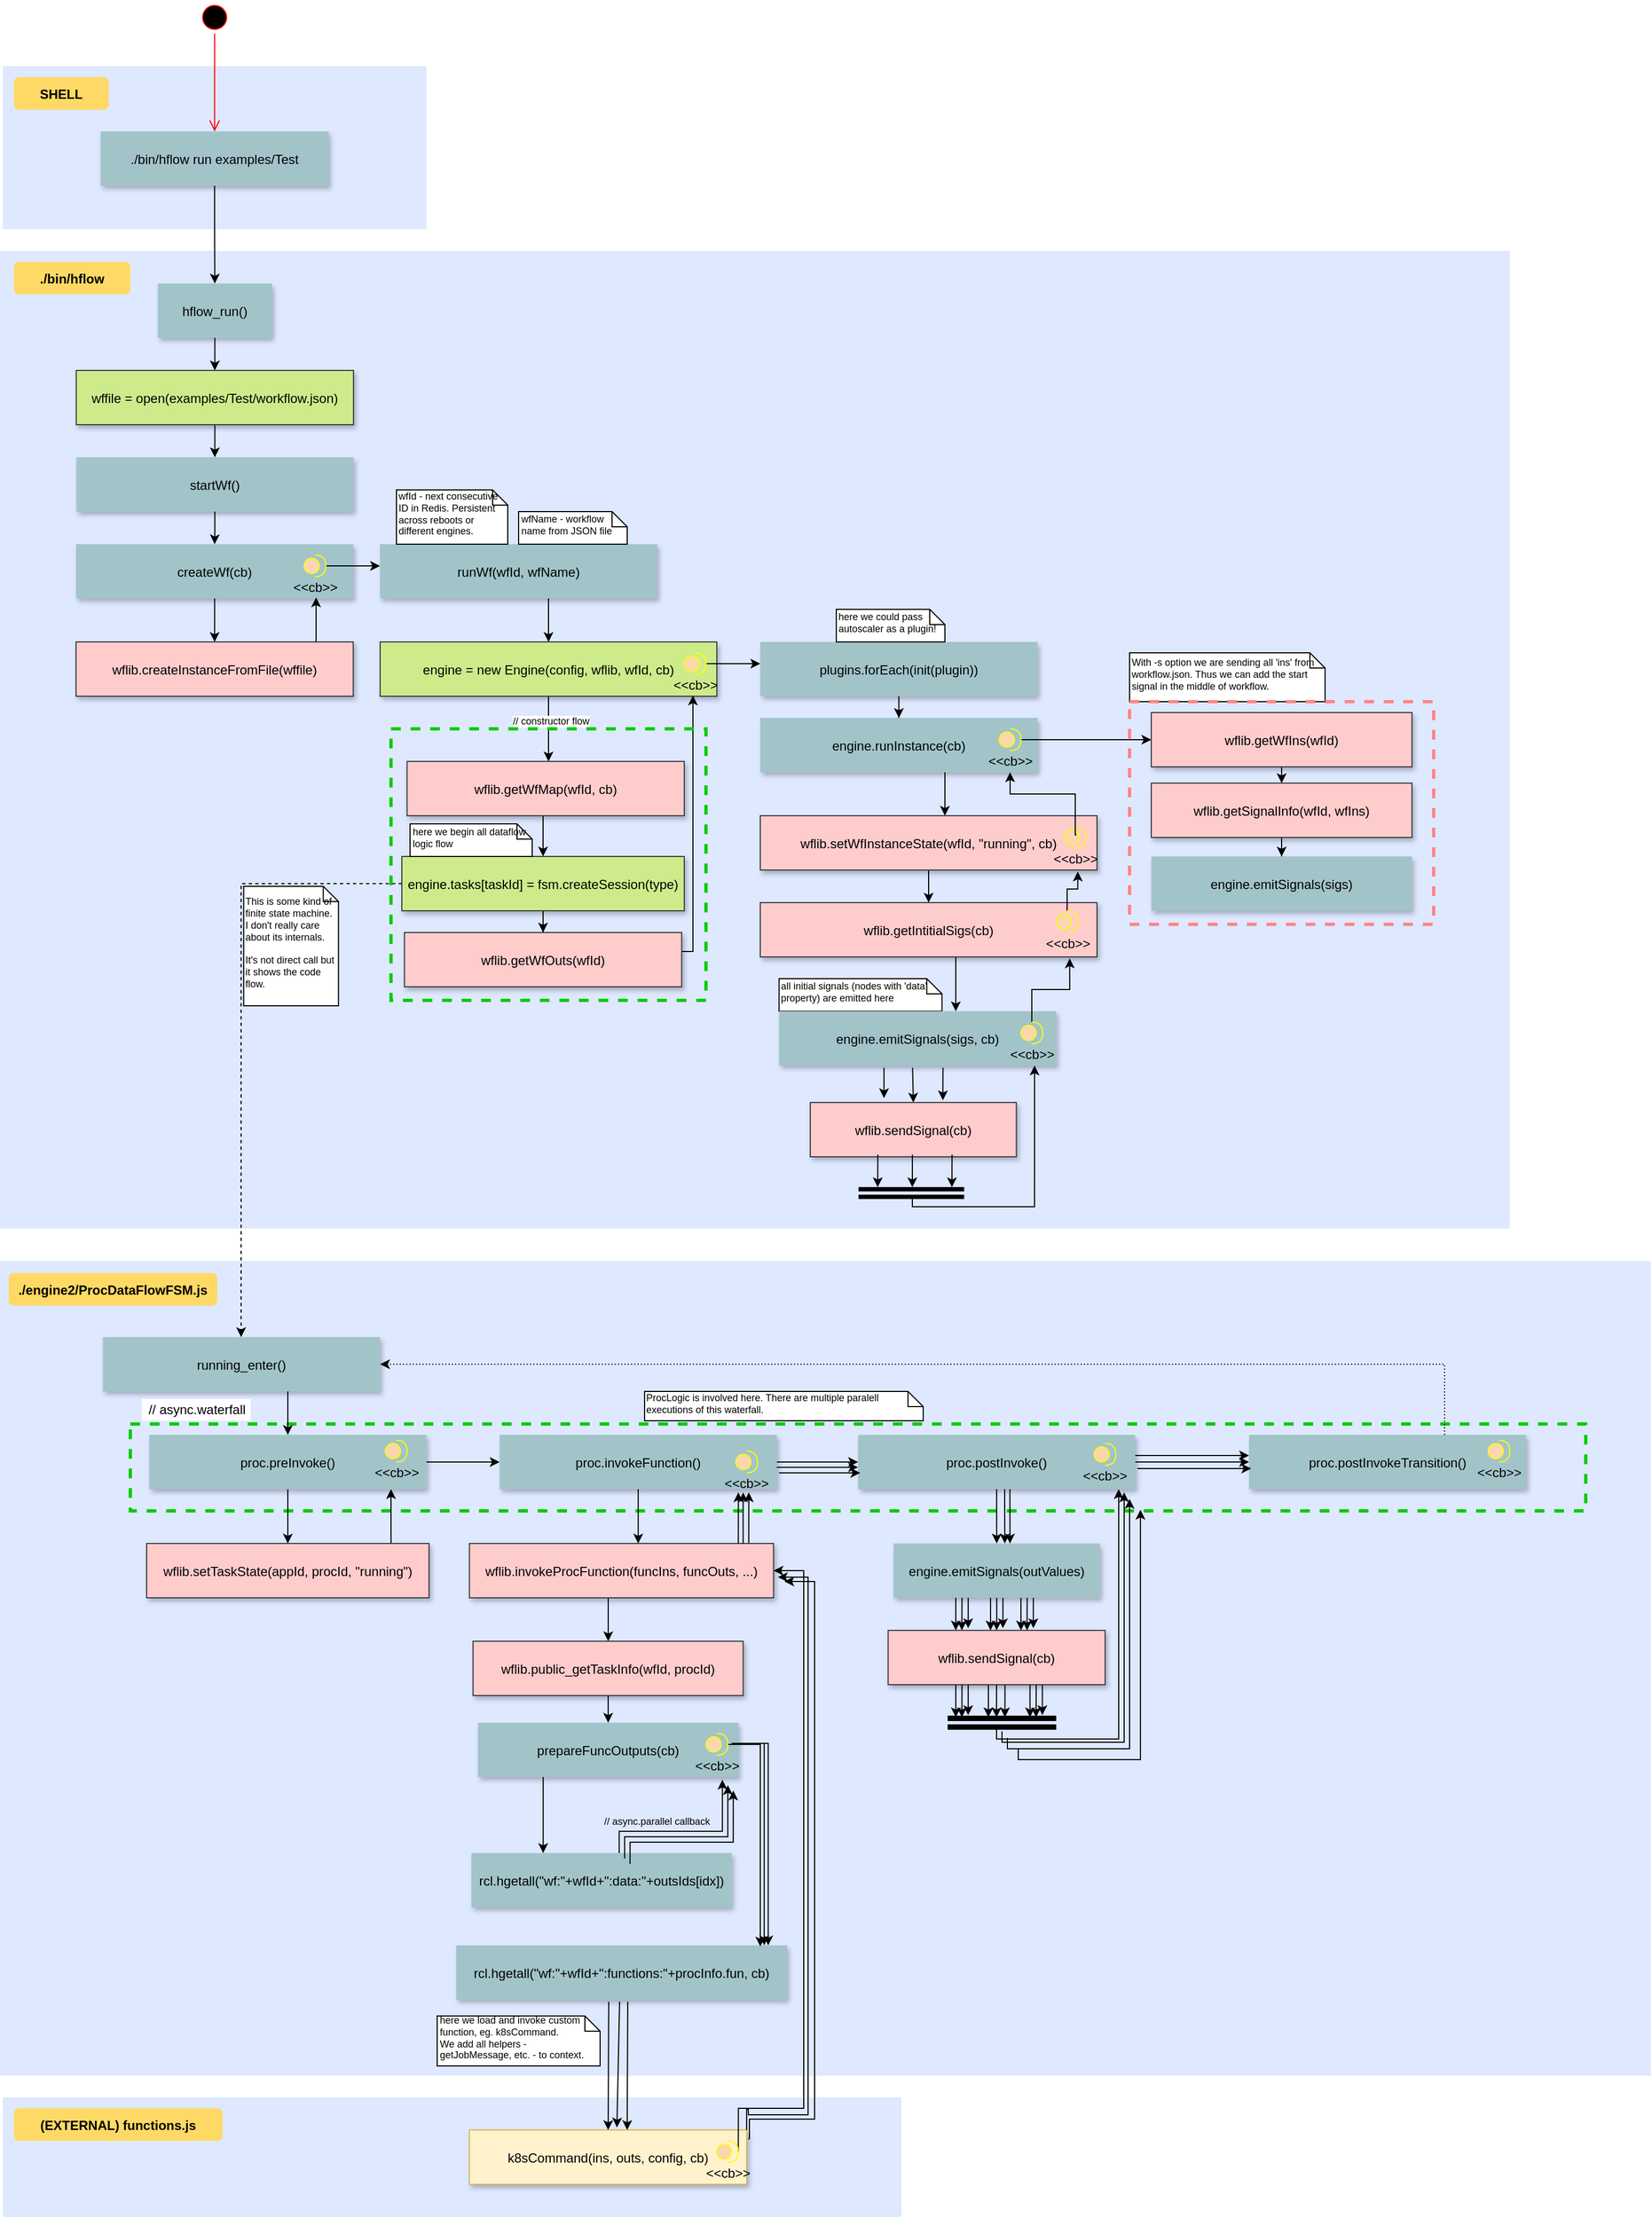 <mxfile version="13.7.3" type="device"><diagram name="Page-1" id="9361dd3d-8414-5efd-6122-117bd74ce7a7"><mxGraphModel dx="1159" dy="1472" grid="1" gridSize="10" guides="1" tooltips="1" connect="1" arrows="1" fold="1" page="0" pageScale="1.5" pageWidth="826" pageHeight="1169" background="#ffffff" math="0" shadow="0"><root><mxCell id="0"/><mxCell id="1" parent="0"/><mxCell id="PsMKb_1Zx1I1jZjt9ivc-85" value="" style="fillColor=#DEE8FF;strokeColor=none" parent="1" vertex="1"><mxGeometry x="72.61" y="1390" width="827.39" height="110" as="geometry"/></mxCell><mxCell id="tgsWwdL2xnn2J2hJqATB-3" value="" style="fillColor=#DEE8FF;strokeColor=none" parent="1" vertex="1"><mxGeometry x="70" y="620" width="1520" height="750" as="geometry"/></mxCell><mxCell id="tgsWwdL2xnn2J2hJqATB-19" value="" style="rounded=0;whiteSpace=wrap;html=1;fillColor=none;dashed=1;strokeWidth=3;strokeColor=#00CC00;" parent="1" vertex="1"><mxGeometry x="190" y="770" width="1340" height="80" as="geometry"/></mxCell><mxCell id="8WEAEZGnTxG9iX3fELk9-122" value="" style="fillColor=#DEE8FF;strokeColor=none" parent="1" vertex="1"><mxGeometry x="70" y="-310" width="1390" height="900" as="geometry"/></mxCell><mxCell id="8WEAEZGnTxG9iX3fELk9-91" value="" style="fillColor=#DEE8FF;strokeColor=none" parent="1" vertex="1"><mxGeometry x="72.61" y="-480" width="390" height="150" as="geometry"/></mxCell><mxCell id="8WEAEZGnTxG9iX3fELk9-92" value="SHELL" style="rounded=1;fontStyle=1;fillColor=#FFD966;strokeColor=none" parent="1" vertex="1"><mxGeometry x="82.83" y="-470" width="87.17" height="30" as="geometry"/></mxCell><mxCell id="8WEAEZGnTxG9iX3fELk9-110" style="edgeStyle=orthogonalEdgeStyle;rounded=0;orthogonalLoop=1;jettySize=auto;html=1;" parent="1" source="8WEAEZGnTxG9iX3fELk9-93" target="8WEAEZGnTxG9iX3fELk9-96" edge="1"><mxGeometry relative="1" as="geometry"/></mxCell><mxCell id="8WEAEZGnTxG9iX3fELk9-93" value="./bin/hflow run examples/Test" style="shadow=1;fillColor=#A2C4C9;strokeColor=none" parent="1" vertex="1"><mxGeometry x="162.61" y="-420" width="210" height="50" as="geometry"/></mxCell><mxCell id="8WEAEZGnTxG9iX3fELk9-94" value="" style="ellipse;html=1;shape=startState;fillColor=#000000;strokeColor=#ff0000;" parent="1" vertex="1"><mxGeometry x="252.61" y="-540" width="30" height="30" as="geometry"/></mxCell><mxCell id="8WEAEZGnTxG9iX3fELk9-95" value="" style="edgeStyle=orthogonalEdgeStyle;html=1;verticalAlign=bottom;endArrow=open;endSize=8;strokeColor=#ff0000;" parent="1" source="8WEAEZGnTxG9iX3fELk9-94" target="8WEAEZGnTxG9iX3fELk9-93" edge="1"><mxGeometry relative="1" as="geometry"><mxPoint x="267.61" y="-450" as="targetPoint"/></mxGeometry></mxCell><mxCell id="8WEAEZGnTxG9iX3fELk9-99" style="edgeStyle=orthogonalEdgeStyle;rounded=0;orthogonalLoop=1;jettySize=auto;html=1;" parent="1" source="8WEAEZGnTxG9iX3fELk9-96" target="8WEAEZGnTxG9iX3fELk9-97" edge="1"><mxGeometry relative="1" as="geometry"/></mxCell><mxCell id="8WEAEZGnTxG9iX3fELk9-96" value="hflow_run()" style="shadow=1;strokeColor=none;fillColor=#A2C4C9;" parent="1" vertex="1"><mxGeometry x="215.33" y="-280" width="105" height="50" as="geometry"/></mxCell><mxCell id="8WEAEZGnTxG9iX3fELk9-100" style="edgeStyle=orthogonalEdgeStyle;rounded=0;orthogonalLoop=1;jettySize=auto;html=1;" parent="1" source="8WEAEZGnTxG9iX3fELk9-97" target="8WEAEZGnTxG9iX3fELk9-98" edge="1"><mxGeometry relative="1" as="geometry"/></mxCell><mxCell id="8WEAEZGnTxG9iX3fELk9-97" value="wffile = open(examples/Test/workflow.json)" style="shadow=1;fillColor=#cdeb8b;strokeColor=#36393d;" parent="1" vertex="1"><mxGeometry x="140.22" y="-200" width="255.22" height="50" as="geometry"/></mxCell><mxCell id="8WEAEZGnTxG9iX3fELk9-103" style="edgeStyle=orthogonalEdgeStyle;rounded=0;orthogonalLoop=1;jettySize=auto;html=1;" parent="1" source="8WEAEZGnTxG9iX3fELk9-98" target="8WEAEZGnTxG9iX3fELk9-102" edge="1"><mxGeometry relative="1" as="geometry"/></mxCell><mxCell id="8WEAEZGnTxG9iX3fELk9-98" value="startWf()" style="shadow=1;strokeColor=none;fillColor=#A2C4C9;" parent="1" vertex="1"><mxGeometry x="140.22" y="-120" width="255.22" height="50" as="geometry"/></mxCell><mxCell id="8WEAEZGnTxG9iX3fELk9-108" style="edgeStyle=orthogonalEdgeStyle;rounded=0;orthogonalLoop=1;jettySize=auto;html=1;" parent="1" source="8WEAEZGnTxG9iX3fELk9-102" target="8WEAEZGnTxG9iX3fELk9-107" edge="1"><mxGeometry relative="1" as="geometry"/></mxCell><mxCell id="8WEAEZGnTxG9iX3fELk9-102" value="createWf(cb)" style="shadow=1;strokeColor=none;fillColor=#A2C4C9;" parent="1" vertex="1"><mxGeometry x="140" y="-40" width="255.22" height="50" as="geometry"/></mxCell><mxCell id="8WEAEZGnTxG9iX3fELk9-106" style="edgeStyle=orthogonalEdgeStyle;rounded=0;orthogonalLoop=1;jettySize=auto;html=1;" parent="1" source="8WEAEZGnTxG9iX3fELk9-104" target="8WEAEZGnTxG9iX3fELk9-105" edge="1"><mxGeometry relative="1" as="geometry"><Array as="points"><mxPoint x="395" y="-20"/><mxPoint x="395" y="-20"/></Array></mxGeometry></mxCell><mxCell id="8WEAEZGnTxG9iX3fELk9-104" value="&amp;lt;&amp;lt;cb&amp;gt;&amp;gt;" style="shape=providedRequiredInterface;html=1;verticalLabelPosition=bottom;fillColor=#fad7ac;strokeColor=#FFFF00;" parent="1" vertex="1"><mxGeometry x="350" y="-30" width="20" height="20" as="geometry"/></mxCell><mxCell id="8WEAEZGnTxG9iX3fELk9-114" style="edgeStyle=orthogonalEdgeStyle;rounded=0;orthogonalLoop=1;jettySize=auto;html=1;fontSize=9;" parent="1" source="8WEAEZGnTxG9iX3fELk9-105" target="8WEAEZGnTxG9iX3fELk9-113" edge="1"><mxGeometry relative="1" as="geometry"><Array as="points"><mxPoint x="575" y="20"/><mxPoint x="575" y="20"/></Array></mxGeometry></mxCell><mxCell id="8WEAEZGnTxG9iX3fELk9-105" value="runWf(wfId, wfName)" style="shadow=1;strokeColor=none;fillColor=#A2C4C9;" parent="1" vertex="1"><mxGeometry x="419.89" y="-40" width="255.22" height="50" as="geometry"/></mxCell><mxCell id="8WEAEZGnTxG9iX3fELk9-109" style="edgeStyle=orthogonalEdgeStyle;rounded=0;orthogonalLoop=1;jettySize=auto;html=1;entryX=0.866;entryY=0.98;entryDx=0;entryDy=0;entryPerimeter=0;" parent="1" source="8WEAEZGnTxG9iX3fELk9-107" target="8WEAEZGnTxG9iX3fELk9-102" edge="1"><mxGeometry relative="1" as="geometry"><Array as="points"><mxPoint x="361" y="50"/><mxPoint x="361" y="50"/></Array></mxGeometry></mxCell><mxCell id="8WEAEZGnTxG9iX3fELk9-107" value="wflib.createInstanceFromFile(wffile)" style="shadow=1;fillColor=#ffcccc;strokeColor=#36393d;" parent="1" vertex="1"><mxGeometry x="140" y="50" width="255.22" height="50" as="geometry"/></mxCell><mxCell id="8WEAEZGnTxG9iX3fELk9-111" value="wfName - workflow name from JSON file" style="shape=note;whiteSpace=wrap;html=1;size=14;verticalAlign=middle;align=left;spacingTop=-6;fontSize=9;" parent="1" vertex="1"><mxGeometry x="547.5" y="-70" width="100" height="30" as="geometry"/></mxCell><mxCell id="8WEAEZGnTxG9iX3fELk9-112" value="wfId - next consecutive ID in Redis. Persistent across reboots or different engines." style="shape=note;whiteSpace=wrap;html=1;size=14;verticalAlign=middle;align=left;spacingTop=-6;fontSize=9;" parent="1" vertex="1"><mxGeometry x="435" y="-90" width="102.5" height="50" as="geometry"/></mxCell><mxCell id="8WEAEZGnTxG9iX3fELk9-118" style="edgeStyle=orthogonalEdgeStyle;rounded=0;orthogonalLoop=1;jettySize=auto;html=1;fontSize=9;" parent="1" source="8WEAEZGnTxG9iX3fELk9-113" edge="1"><mxGeometry relative="1" as="geometry"><mxPoint x="575" y="160" as="targetPoint"/></mxGeometry></mxCell><mxCell id="8WEAEZGnTxG9iX3fELk9-119" value="// constructor flow" style="edgeLabel;html=1;align=center;verticalAlign=middle;resizable=0;points=[];fontSize=9;" parent="8WEAEZGnTxG9iX3fELk9-118" vertex="1" connectable="0"><mxGeometry x="-0.262" y="2" relative="1" as="geometry"><mxPoint as="offset"/></mxGeometry></mxCell><mxCell id="8WEAEZGnTxG9iX3fELk9-113" value="engine = new Engine(config, wflib, wfId, cb)" style="shadow=1;fillColor=#cdeb8b;strokeColor=#36393d;" parent="1" vertex="1"><mxGeometry x="420" y="50" width="310" height="50" as="geometry"/></mxCell><mxCell id="8WEAEZGnTxG9iX3fELk9-116" style="edgeStyle=orthogonalEdgeStyle;rounded=0;orthogonalLoop=1;jettySize=auto;html=1;fontSize=9;" parent="1" source="8WEAEZGnTxG9iX3fELk9-115" edge="1"><mxGeometry relative="1" as="geometry"><mxPoint x="770.0" y="70" as="targetPoint"/></mxGeometry></mxCell><mxCell id="8WEAEZGnTxG9iX3fELk9-115" value="&amp;lt;&amp;lt;cb&amp;gt;&amp;gt;" style="shape=providedRequiredInterface;html=1;verticalLabelPosition=bottom;fillColor=#fad7ac;strokeColor=#FFFF00;" parent="1" vertex="1"><mxGeometry x="700" y="60" width="20" height="20" as="geometry"/></mxCell><mxCell id="8WEAEZGnTxG9iX3fELk9-121" style="edgeStyle=orthogonalEdgeStyle;rounded=0;orthogonalLoop=1;jettySize=auto;html=1;fontSize=9;entryX=0.929;entryY=0.987;entryDx=0;entryDy=0;entryPerimeter=0;" parent="1" source="8WEAEZGnTxG9iX3fELk9-120" target="8WEAEZGnTxG9iX3fELk9-113" edge="1"><mxGeometry relative="1" as="geometry"><Array as="points"><mxPoint x="708" y="335"/></Array><mxPoint x="690" y="185" as="targetPoint"/></mxGeometry></mxCell><mxCell id="8WEAEZGnTxG9iX3fELk9-120" value="wflib.getWfOuts(wfId)" style="shadow=1;fillColor=#ffcccc;strokeColor=#36393d;" parent="1" vertex="1"><mxGeometry x="442.39" y="317.5" width="255.22" height="50" as="geometry"/></mxCell><mxCell id="8WEAEZGnTxG9iX3fELk9-123" value="./bin/hflow" style="rounded=1;fontStyle=1;fillColor=#FFD966;strokeColor=none" parent="1" vertex="1"><mxGeometry x="82.83" y="-300" width="107.17" height="30" as="geometry"/></mxCell><mxCell id="8WEAEZGnTxG9iX3fELk9-128" style="edgeStyle=orthogonalEdgeStyle;rounded=0;orthogonalLoop=1;jettySize=auto;html=1;fontSize=9;" parent="1" source="8WEAEZGnTxG9iX3fELk9-124" target="8WEAEZGnTxG9iX3fELk9-126" edge="1"><mxGeometry relative="1" as="geometry"/></mxCell><mxCell id="8WEAEZGnTxG9iX3fELk9-124" value="plugins.forEach(init(plugin))" style="shadow=1;strokeColor=none;fillColor=#A2C4C9;" parent="1" vertex="1"><mxGeometry x="770" y="50" width="255.22" height="50" as="geometry"/></mxCell><mxCell id="8WEAEZGnTxG9iX3fELk9-125" value="here we could pass autoscaler as a plugin!" style="shape=note;whiteSpace=wrap;html=1;size=14;verticalAlign=middle;align=left;spacingTop=-6;fontSize=9;" parent="1" vertex="1"><mxGeometry x="840" y="20" width="100" height="30" as="geometry"/></mxCell><mxCell id="8WEAEZGnTxG9iX3fELk9-130" style="edgeStyle=orthogonalEdgeStyle;rounded=0;orthogonalLoop=1;jettySize=auto;html=1;fontSize=9;" parent="1" source="8WEAEZGnTxG9iX3fELk9-126" target="8WEAEZGnTxG9iX3fELk9-129" edge="1"><mxGeometry relative="1" as="geometry"><Array as="points"><mxPoint x="940" y="200"/><mxPoint x="940" y="200"/></Array></mxGeometry></mxCell><mxCell id="8WEAEZGnTxG9iX3fELk9-126" value="engine.runInstance(cb)" style="shadow=1;strokeColor=none;fillColor=#A2C4C9;" parent="1" vertex="1"><mxGeometry x="770" y="120" width="255.22" height="50" as="geometry"/></mxCell><mxCell id="8WEAEZGnTxG9iX3fELk9-135" style="edgeStyle=orthogonalEdgeStyle;rounded=0;orthogonalLoop=1;jettySize=auto;html=1;fontSize=9;entryX=0;entryY=0.5;entryDx=0;entryDy=0;" parent="1" source="8WEAEZGnTxG9iX3fELk9-127" target="B4SlC_bnkFqYfEDXYOAf-91" edge="1"><mxGeometry relative="1" as="geometry"><mxPoint x="1064" y="140" as="targetPoint"/></mxGeometry></mxCell><mxCell id="8WEAEZGnTxG9iX3fELk9-127" value="&amp;lt;&amp;lt;cb&amp;gt;&amp;gt;" style="shape=providedRequiredInterface;html=1;verticalLabelPosition=bottom;fillColor=#fad7ac;strokeColor=#FFFF00;" parent="1" vertex="1"><mxGeometry x="990" y="130" width="20" height="20" as="geometry"/></mxCell><mxCell id="B4SlC_bnkFqYfEDXYOAf-100" style="edgeStyle=orthogonalEdgeStyle;rounded=0;orthogonalLoop=1;jettySize=auto;html=1;" parent="1" source="8WEAEZGnTxG9iX3fELk9-129" target="B4SlC_bnkFqYfEDXYOAf-99" edge="1"><mxGeometry relative="1" as="geometry"/></mxCell><mxCell id="8WEAEZGnTxG9iX3fELk9-129" value="wflib.setWfInstanceState(wfId, &quot;running&quot;, cb)" style="shadow=1;fillColor=#ffcccc;strokeColor=#36393d;" parent="1" vertex="1"><mxGeometry x="770" y="210" width="310" height="50" as="geometry"/></mxCell><mxCell id="8WEAEZGnTxG9iX3fELk9-136" value="all initial signals (nodes with 'data' property) are emitted here" style="shape=note;whiteSpace=wrap;html=1;size=14;verticalAlign=middle;align=left;spacingTop=-6;fontSize=9;" parent="1" vertex="1"><mxGeometry x="787.28" y="360" width="150" height="30" as="geometry"/></mxCell><mxCell id="B4SlC_bnkFqYfEDXYOAf-90" value="With -s option we are sending all 'ins' from workflow.json. Thus we can add the start signal in the middle of workflow." style="shape=note;whiteSpace=wrap;html=1;size=14;verticalAlign=middle;align=left;spacingTop=-6;fontSize=9;" parent="1" vertex="1"><mxGeometry x="1110" y="60" width="180" height="45" as="geometry"/></mxCell><mxCell id="B4SlC_bnkFqYfEDXYOAf-94" style="edgeStyle=orthogonalEdgeStyle;rounded=0;orthogonalLoop=1;jettySize=auto;html=1;" parent="1" source="B4SlC_bnkFqYfEDXYOAf-91" target="B4SlC_bnkFqYfEDXYOAf-93" edge="1"><mxGeometry relative="1" as="geometry"/></mxCell><mxCell id="B4SlC_bnkFqYfEDXYOAf-91" value="wflib.getWfIns(wfId)" style="shadow=1;fillColor=#ffcccc;strokeColor=#36393d;" parent="1" vertex="1"><mxGeometry x="1130" y="115" width="240" height="50" as="geometry"/></mxCell><mxCell id="B4SlC_bnkFqYfEDXYOAf-96" style="edgeStyle=orthogonalEdgeStyle;rounded=0;orthogonalLoop=1;jettySize=auto;html=1;" parent="1" source="B4SlC_bnkFqYfEDXYOAf-93" target="B4SlC_bnkFqYfEDXYOAf-95" edge="1"><mxGeometry relative="1" as="geometry"/></mxCell><mxCell id="B4SlC_bnkFqYfEDXYOAf-93" value="wflib.getSignalInfo(wfId, wfIns)" style="shadow=1;fillColor=#ffcccc;strokeColor=#36393d;" parent="1" vertex="1"><mxGeometry x="1130" y="180" width="240" height="50" as="geometry"/></mxCell><mxCell id="B4SlC_bnkFqYfEDXYOAf-95" value="engine.emitSignals(sigs)" style="shadow=1;strokeColor=none;fillColor=#A2C4C9;" parent="1" vertex="1"><mxGeometry x="1130" y="247.5" width="240" height="50" as="geometry"/></mxCell><mxCell id="B4SlC_bnkFqYfEDXYOAf-97" value="" style="rounded=0;whiteSpace=wrap;html=1;fillColor=none;dashed=1;strokeColor=#FF8585;strokeWidth=3;" parent="1" vertex="1"><mxGeometry x="1110" y="105" width="280" height="205" as="geometry"/></mxCell><mxCell id="B4SlC_bnkFqYfEDXYOAf-106" style="edgeStyle=orthogonalEdgeStyle;rounded=0;orthogonalLoop=1;jettySize=auto;html=1;" parent="1" source="B4SlC_bnkFqYfEDXYOAf-99" target="B4SlC_bnkFqYfEDXYOAf-103" edge="1"><mxGeometry relative="1" as="geometry"><Array as="points"><mxPoint x="950" y="360"/><mxPoint x="950" y="360"/></Array></mxGeometry></mxCell><mxCell id="B4SlC_bnkFqYfEDXYOAf-99" value="wflib.getIntitialSigs(cb)" style="shadow=1;fillColor=#ffcccc;strokeColor=#36393d;" parent="1" vertex="1"><mxGeometry x="770" y="290" width="310" height="50" as="geometry"/></mxCell><mxCell id="B4SlC_bnkFqYfEDXYOAf-102" value="&amp;lt;&amp;lt;cb&amp;gt;&amp;gt;" style="shape=providedRequiredInterface;html=1;verticalLabelPosition=bottom;fillColor=#fad7ac;strokeColor=#FFFF00;" parent="1" vertex="1"><mxGeometry x="1050" y="220" width="20" height="20" as="geometry"/></mxCell><mxCell id="8WEAEZGnTxG9iX3fELk9-134" style="edgeStyle=orthogonalEdgeStyle;rounded=0;orthogonalLoop=1;jettySize=auto;html=1;fontSize=9;exitX=0.553;exitY=0.381;exitDx=0;exitDy=0;exitPerimeter=0;" parent="1" source="B4SlC_bnkFqYfEDXYOAf-102" edge="1"><mxGeometry relative="1" as="geometry"><mxPoint x="1000" y="170" as="targetPoint"/><Array as="points"><mxPoint x="1060" y="228"/><mxPoint x="1060" y="190"/><mxPoint x="1000" y="190"/></Array></mxGeometry></mxCell><mxCell id="B4SlC_bnkFqYfEDXYOAf-103" value="engine.emitSignals(sigs, cb)" style="shadow=1;strokeColor=none;fillColor=#A2C4C9;" parent="1" vertex="1"><mxGeometry x="787.28" y="390" width="255.22" height="50" as="geometry"/></mxCell><mxCell id="B4SlC_bnkFqYfEDXYOAf-108" style="edgeStyle=orthogonalEdgeStyle;rounded=0;orthogonalLoop=1;jettySize=auto;html=1;entryX=0.943;entryY=1.028;entryDx=0;entryDy=0;entryPerimeter=0;" parent="1" source="B4SlC_bnkFqYfEDXYOAf-104" target="8WEAEZGnTxG9iX3fELk9-129" edge="1"><mxGeometry relative="1" as="geometry"/></mxCell><mxCell id="B4SlC_bnkFqYfEDXYOAf-104" value="&amp;lt;&amp;lt;cb&amp;gt;&amp;gt;" style="shape=providedRequiredInterface;html=1;verticalLabelPosition=bottom;fillColor=#fad7ac;strokeColor=#FFFF00;" parent="1" vertex="1"><mxGeometry x="1042.5" y="297.5" width="20" height="20" as="geometry"/></mxCell><mxCell id="B4SlC_bnkFqYfEDXYOAf-107" style="edgeStyle=orthogonalEdgeStyle;rounded=0;orthogonalLoop=1;jettySize=auto;html=1;entryX=0.919;entryY=1.028;entryDx=0;entryDy=0;entryPerimeter=0;" parent="1" source="B4SlC_bnkFqYfEDXYOAf-105" target="B4SlC_bnkFqYfEDXYOAf-99" edge="1"><mxGeometry relative="1" as="geometry"/></mxCell><mxCell id="B4SlC_bnkFqYfEDXYOAf-105" value="&amp;lt;&amp;lt;cb&amp;gt;&amp;gt;" style="shape=providedRequiredInterface;html=1;verticalLabelPosition=bottom;fillColor=#fad7ac;strokeColor=#FFFF00;" parent="1" vertex="1"><mxGeometry x="1010" y="400" width="20" height="20" as="geometry"/></mxCell><mxCell id="B4SlC_bnkFqYfEDXYOAf-114" style="edgeStyle=orthogonalEdgeStyle;rounded=0;orthogonalLoop=1;jettySize=auto;html=1;" parent="1" source="B4SlC_bnkFqYfEDXYOAf-110" target="B4SlC_bnkFqYfEDXYOAf-113" edge="1"><mxGeometry relative="1" as="geometry"><Array as="points"><mxPoint x="570" y="220"/><mxPoint x="570" y="220"/></Array></mxGeometry></mxCell><mxCell id="B4SlC_bnkFqYfEDXYOAf-110" value="wflib.getWfMap(wfId, cb)" style="shadow=1;fillColor=#ffcccc;strokeColor=#36393d;" parent="1" vertex="1"><mxGeometry x="444.78" y="160" width="255.22" height="50" as="geometry"/></mxCell><mxCell id="B4SlC_bnkFqYfEDXYOAf-115" style="edgeStyle=orthogonalEdgeStyle;rounded=0;orthogonalLoop=1;jettySize=auto;html=1;" parent="1" source="B4SlC_bnkFqYfEDXYOAf-113" target="8WEAEZGnTxG9iX3fELk9-120" edge="1"><mxGeometry relative="1" as="geometry"/></mxCell><mxCell id="tgsWwdL2xnn2J2hJqATB-6" style="edgeStyle=orthogonalEdgeStyle;rounded=0;orthogonalLoop=1;jettySize=auto;html=1;dashed=1;" parent="1" source="B4SlC_bnkFqYfEDXYOAf-113" target="tgsWwdL2xnn2J2hJqATB-7" edge="1"><mxGeometry relative="1" as="geometry"><Array as="points"><mxPoint x="292" y="273"/></Array></mxGeometry></mxCell><mxCell id="B4SlC_bnkFqYfEDXYOAf-113" value="engine.tasks[taskId] = fsm.createSession(type)" style="shadow=1;fillColor=#cdeb8b;strokeColor=#36393d;" parent="1" vertex="1"><mxGeometry x="440" y="247.5" width="260" height="50" as="geometry"/></mxCell><mxCell id="B4SlC_bnkFqYfEDXYOAf-116" value="here we begin all dataflow logic flow" style="shape=note;whiteSpace=wrap;html=1;size=14;verticalAlign=middle;align=left;spacingTop=-6;fontSize=9;" parent="1" vertex="1"><mxGeometry x="447.5" y="217.5" width="112.5" height="30" as="geometry"/></mxCell><mxCell id="B4SlC_bnkFqYfEDXYOAf-117" value="" style="rounded=0;whiteSpace=wrap;html=1;fillColor=none;dashed=1;strokeWidth=3;strokeColor=#00CC00;" parent="1" vertex="1"><mxGeometry x="430" y="130" width="290" height="250" as="geometry"/></mxCell><mxCell id="B4SlC_bnkFqYfEDXYOAf-118" value="k8sCommand(ins, outs, config, cb)" style="shadow=1;strokeColor=#d6b656;fillColor=#fff2cc;" parent="1" vertex="1"><mxGeometry x="502.22" y="1420" width="255.22" height="50" as="geometry"/></mxCell><mxCell id="B4SlC_bnkFqYfEDXYOAf-119" value="" style="endArrow=classic;html=1;exitX=0.461;exitY=1.038;exitDx=0;exitDy=0;exitPerimeter=0;" parent="1" source="B4SlC_bnkFqYfEDXYOAf-121" target="B4SlC_bnkFqYfEDXYOAf-118" edge="1"><mxGeometry width="50" height="50" relative="1" as="geometry"><mxPoint x="641.9" y="1335" as="sourcePoint"/><mxPoint x="691.9" y="1285" as="targetPoint"/></mxGeometry></mxCell><mxCell id="B4SlC_bnkFqYfEDXYOAf-134" style="edgeStyle=orthogonalEdgeStyle;rounded=0;orthogonalLoop=1;jettySize=auto;html=1;exitX=1;exitY=0.5;exitDx=0;exitDy=0;exitPerimeter=0;" parent="1" source="B4SlC_bnkFqYfEDXYOAf-120" target="PsMKb_1Zx1I1jZjt9ivc-1" edge="1"><mxGeometry relative="1" as="geometry"><mxPoint x="420" y="1350" as="targetPoint"/><mxPoint x="760" y="1400" as="sourcePoint"/><Array as="points"><mxPoint x="750" y="1400"/><mxPoint x="810" y="1400"/><mxPoint x="810" y="905"/></Array></mxGeometry></mxCell><mxCell id="B4SlC_bnkFqYfEDXYOAf-120" value="&amp;lt;&amp;lt;cb&amp;gt;&amp;gt;" style="shape=providedRequiredInterface;html=1;verticalLabelPosition=bottom;fillColor=#fad7ac;strokeColor=#FFFF00;" parent="1" vertex="1"><mxGeometry x="729.75" y="1430" width="20" height="20" as="geometry"/></mxCell><mxCell id="B4SlC_bnkFqYfEDXYOAf-121" value="rcl.hgetall(&quot;wf:&quot;+wfId+&quot;:functions:&quot;+procInfo.fun, cb)" style="shadow=1;strokeColor=none;fillColor=#A2C4C9;" parent="1" vertex="1"><mxGeometry x="490" y="1250" width="304.67" height="50" as="geometry"/></mxCell><mxCell id="B4SlC_bnkFqYfEDXYOAf-126" style="edgeStyle=orthogonalEdgeStyle;rounded=0;orthogonalLoop=1;jettySize=auto;html=1;" parent="1" source="B4SlC_bnkFqYfEDXYOAf-123" target="B4SlC_bnkFqYfEDXYOAf-127" edge="1"><mxGeometry relative="1" as="geometry"><mxPoint x="629.915" y="1135" as="targetPoint"/><Array as="points"><mxPoint x="570.08" y="1145"/><mxPoint x="570.08" y="1145"/></Array></mxGeometry></mxCell><mxCell id="B4SlC_bnkFqYfEDXYOAf-123" value="prepareFuncOutputs(cb)" style="shadow=1;strokeColor=none;fillColor=#A2C4C9;" parent="1" vertex="1"><mxGeometry x="510.08" y="1045" width="239.67" height="50" as="geometry"/></mxCell><mxCell id="B4SlC_bnkFqYfEDXYOAf-125" style="edgeStyle=orthogonalEdgeStyle;rounded=0;orthogonalLoop=1;jettySize=auto;html=1;" parent="1" source="B4SlC_bnkFqYfEDXYOAf-124" edge="1"><mxGeometry relative="1" as="geometry"><mxPoint x="770" y="1251" as="targetPoint"/><Array as="points"><mxPoint x="770" y="1065"/><mxPoint x="770" y="1251"/></Array></mxGeometry></mxCell><mxCell id="B4SlC_bnkFqYfEDXYOAf-124" value="&amp;lt;&amp;lt;cb&amp;gt;&amp;gt;" style="shape=providedRequiredInterface;html=1;verticalLabelPosition=bottom;fillColor=#fad7ac;strokeColor=#FFFF00;" parent="1" vertex="1"><mxGeometry x="720.08" y="1055" width="20" height="20" as="geometry"/></mxCell><mxCell id="B4SlC_bnkFqYfEDXYOAf-130" style="edgeStyle=orthogonalEdgeStyle;rounded=0;orthogonalLoop=1;jettySize=auto;html=1;entryX=0.939;entryY=1.05;entryDx=0;entryDy=0;entryPerimeter=0;" parent="1" source="B4SlC_bnkFqYfEDXYOAf-127" target="B4SlC_bnkFqYfEDXYOAf-123" edge="1"><mxGeometry relative="1" as="geometry"><Array as="points"><mxPoint x="640.08" y="1145"/><mxPoint x="735.08" y="1145"/></Array></mxGeometry></mxCell><mxCell id="B4SlC_bnkFqYfEDXYOAf-127" value="rcl.hgetall(&quot;wf:&quot;+wfId+&quot;:data:&quot;+outsIds[idx])" style="shadow=1;strokeColor=none;fillColor=#A2C4C9;" parent="1" vertex="1"><mxGeometry x="504" y="1165" width="239.67" height="50" as="geometry"/></mxCell><mxCell id="tgsWwdL2xnn2J2hJqATB-1" style="edgeStyle=orthogonalEdgeStyle;rounded=0;orthogonalLoop=1;jettySize=auto;html=1;entryX=0.939;entryY=1.05;entryDx=0;entryDy=0;entryPerimeter=0;" parent="1" edge="1"><mxGeometry relative="1" as="geometry"><Array as="points"><mxPoint x="650.08" y="1155"/><mxPoint x="745.08" y="1155"/></Array><mxPoint x="650.114" y="1175" as="sourcePoint"/><mxPoint x="745.13" y="1107.5" as="targetPoint"/></mxGeometry></mxCell><mxCell id="tgsWwdL2xnn2J2hJqATB-2" style="edgeStyle=orthogonalEdgeStyle;rounded=0;orthogonalLoop=1;jettySize=auto;html=1;entryX=0.939;entryY=1.05;entryDx=0;entryDy=0;entryPerimeter=0;" parent="1" edge="1"><mxGeometry relative="1" as="geometry"><Array as="points"><mxPoint x="645.08" y="1150"/><mxPoint x="740.08" y="1150"/></Array><mxPoint x="645.114" y="1170" as="sourcePoint"/><mxPoint x="740.13" y="1102.5" as="targetPoint"/></mxGeometry></mxCell><mxCell id="tgsWwdL2xnn2J2hJqATB-4" value="./engine2/ProcDataFlowFSM.js" style="rounded=1;fontStyle=1;fillColor=#FFD966;strokeColor=none" parent="1" vertex="1"><mxGeometry x="78" y="631" width="192" height="30" as="geometry"/></mxCell><mxCell id="tgsWwdL2xnn2J2hJqATB-23" style="edgeStyle=orthogonalEdgeStyle;rounded=0;orthogonalLoop=1;jettySize=auto;html=1;" parent="1" source="tgsWwdL2xnn2J2hJqATB-7" target="tgsWwdL2xnn2J2hJqATB-15" edge="1"><mxGeometry relative="1" as="geometry"><Array as="points"><mxPoint x="335" y="750"/><mxPoint x="335" y="750"/></Array></mxGeometry></mxCell><mxCell id="tgsWwdL2xnn2J2hJqATB-7" value="running_enter()" style="shadow=1;strokeColor=none;fillColor=#A2C4C9;" parent="1" vertex="1"><mxGeometry x="164.78" y="690" width="255.22" height="50" as="geometry"/></mxCell><mxCell id="tgsWwdL2xnn2J2hJqATB-9" value="This is some kind of finite state machine. I don't really care about its internals.&lt;br&gt;&lt;br&gt;It's not direct call but it shows the code flow." style="shape=note;whiteSpace=wrap;html=1;size=14;verticalAlign=middle;align=left;spacingTop=-6;fontSize=9;" parent="1" vertex="1"><mxGeometry x="294.36" y="275" width="87.28" height="110" as="geometry"/></mxCell><mxCell id="tgsWwdL2xnn2J2hJqATB-11" value="&lt;span style=&quot;font-size: 9px&quot;&gt;// async.parallel callback&lt;/span&gt;" style="text;html=1;strokeColor=none;fillColor=none;align=center;verticalAlign=middle;whiteSpace=wrap;rounded=0;" parent="1" vertex="1"><mxGeometry x="610.08" y="1125" width="130" height="20" as="geometry"/></mxCell><mxCell id="tgsWwdL2xnn2J2hJqATB-12" value="ProcLogic is involved here. There are multiple paralell executions of this waterfall." style="shape=note;whiteSpace=wrap;html=1;size=14;verticalAlign=middle;align=left;spacingTop=-6;fontSize=9;" parent="1" vertex="1"><mxGeometry x="663.47" y="740" width="256.53" height="27" as="geometry"/></mxCell><mxCell id="tgsWwdL2xnn2J2hJqATB-35" style="edgeStyle=orthogonalEdgeStyle;rounded=0;orthogonalLoop=1;jettySize=auto;html=1;" parent="1" source="tgsWwdL2xnn2J2hJqATB-15" target="tgsWwdL2xnn2J2hJqATB-16" edge="1"><mxGeometry relative="1" as="geometry"/></mxCell><mxCell id="PsMKb_1Zx1I1jZjt9ivc-10" style="edgeStyle=orthogonalEdgeStyle;rounded=0;orthogonalLoop=1;jettySize=auto;html=1;" parent="1" source="tgsWwdL2xnn2J2hJqATB-15" target="tgsWwdL2xnn2J2hJqATB-27" edge="1"><mxGeometry relative="1" as="geometry"/></mxCell><mxCell id="tgsWwdL2xnn2J2hJqATB-15" value="proc.preInvoke()" style="shadow=1;strokeColor=none;fillColor=#A2C4C9;" parent="1" vertex="1"><mxGeometry x="207.39" y="780" width="255.22" height="50" as="geometry"/></mxCell><mxCell id="tgsWwdL2xnn2J2hJqATB-36" style="edgeStyle=orthogonalEdgeStyle;rounded=0;orthogonalLoop=1;jettySize=auto;html=1;" parent="1" source="tgsWwdL2xnn2J2hJqATB-16" target="tgsWwdL2xnn2J2hJqATB-17" edge="1"><mxGeometry relative="1" as="geometry"/></mxCell><mxCell id="PsMKb_1Zx1I1jZjt9ivc-13" style="edgeStyle=orthogonalEdgeStyle;rounded=0;orthogonalLoop=1;jettySize=auto;html=1;" parent="1" source="tgsWwdL2xnn2J2hJqATB-16" target="PsMKb_1Zx1I1jZjt9ivc-1" edge="1"><mxGeometry relative="1" as="geometry"><Array as="points"><mxPoint x="658" y="870"/><mxPoint x="658" y="870"/></Array></mxGeometry></mxCell><mxCell id="tgsWwdL2xnn2J2hJqATB-16" value="proc.invokeFunction()" style="shadow=1;strokeColor=none;fillColor=#A2C4C9;" parent="1" vertex="1"><mxGeometry x="530" y="780" width="255.22" height="50" as="geometry"/></mxCell><mxCell id="tgsWwdL2xnn2J2hJqATB-37" style="edgeStyle=orthogonalEdgeStyle;rounded=0;orthogonalLoop=1;jettySize=auto;html=1;" parent="1" source="tgsWwdL2xnn2J2hJqATB-17" target="tgsWwdL2xnn2J2hJqATB-18" edge="1"><mxGeometry relative="1" as="geometry"/></mxCell><mxCell id="PsMKb_1Zx1I1jZjt9ivc-16" style="edgeStyle=orthogonalEdgeStyle;rounded=0;orthogonalLoop=1;jettySize=auto;html=1;" parent="1" source="tgsWwdL2xnn2J2hJqATB-17" target="PsMKb_1Zx1I1jZjt9ivc-17" edge="1"><mxGeometry relative="1" as="geometry"/></mxCell><mxCell id="tgsWwdL2xnn2J2hJqATB-17" value="proc.postInvoke()" style="shadow=1;strokeColor=none;fillColor=#A2C4C9;" parent="1" vertex="1"><mxGeometry x="860" y="780" width="255.22" height="50" as="geometry"/></mxCell><mxCell id="tgsWwdL2xnn2J2hJqATB-24" style="edgeStyle=orthogonalEdgeStyle;rounded=0;orthogonalLoop=1;jettySize=auto;html=1;dashed=1;dashPattern=1 2;" parent="1" source="tgsWwdL2xnn2J2hJqATB-18" target="tgsWwdL2xnn2J2hJqATB-7" edge="1"><mxGeometry relative="1" as="geometry"><Array as="points"><mxPoint x="1400" y="715"/></Array></mxGeometry></mxCell><mxCell id="tgsWwdL2xnn2J2hJqATB-18" value="proc.postInvokeTransition()" style="shadow=1;strokeColor=none;fillColor=#A2C4C9;" parent="1" vertex="1"><mxGeometry x="1220" y="780" width="255.22" height="50" as="geometry"/></mxCell><mxCell id="tgsWwdL2xnn2J2hJqATB-25" value="// async.waterfall" style="text;html=1;align=center;verticalAlign=middle;resizable=0;points=[];autosize=1;fillColor=#ffffff;" parent="1" vertex="1"><mxGeometry x="200.64" y="747" width="100" height="20" as="geometry"/></mxCell><mxCell id="PsMKb_1Zx1I1jZjt9ivc-11" style="edgeStyle=orthogonalEdgeStyle;rounded=0;orthogonalLoop=1;jettySize=auto;html=1;" parent="1" source="tgsWwdL2xnn2J2hJqATB-27" target="tgsWwdL2xnn2J2hJqATB-15" edge="1"><mxGeometry relative="1" as="geometry"><Array as="points"><mxPoint x="430" y="850"/><mxPoint x="430" y="850"/></Array></mxGeometry></mxCell><mxCell id="tgsWwdL2xnn2J2hJqATB-27" value="wflib.setTaskState(appId, procId, &quot;running&quot;)" style="shadow=1;fillColor=#ffcccc;strokeColor=#36393d;" parent="1" vertex="1"><mxGeometry x="205" y="880" width="260" height="50" as="geometry"/></mxCell><mxCell id="tgsWwdL2xnn2J2hJqATB-28" value="&amp;lt;&amp;lt;cb&amp;gt;&amp;gt;" style="shape=providedRequiredInterface;html=1;verticalLabelPosition=bottom;fillColor=#fad7ac;strokeColor=#FFFF00;" parent="1" vertex="1"><mxGeometry x="424.78" y="785" width="20" height="20" as="geometry"/></mxCell><mxCell id="tgsWwdL2xnn2J2hJqATB-29" value="&amp;lt;&amp;lt;cb&amp;gt;&amp;gt;" style="shape=providedRequiredInterface;html=1;verticalLabelPosition=bottom;fillColor=#fad7ac;strokeColor=#FFFF00;" parent="1" vertex="1"><mxGeometry x="1077.39" y="788" width="20" height="20" as="geometry"/></mxCell><mxCell id="tgsWwdL2xnn2J2hJqATB-30" value="&amp;lt;&amp;lt;cb&amp;gt;&amp;gt;" style="shape=providedRequiredInterface;html=1;verticalLabelPosition=bottom;fillColor=#fad7ac;strokeColor=#FFFF00;" parent="1" vertex="1"><mxGeometry x="747.39" y="795" width="20" height="20" as="geometry"/></mxCell><mxCell id="tgsWwdL2xnn2J2hJqATB-31" value="&amp;lt;&amp;lt;cb&amp;gt;&amp;gt;" style="shape=providedRequiredInterface;html=1;verticalLabelPosition=bottom;fillColor=#fad7ac;strokeColor=#FFFF00;" parent="1" vertex="1"><mxGeometry x="1440.11" y="785" width="20" height="20" as="geometry"/></mxCell><mxCell id="PsMKb_1Zx1I1jZjt9ivc-12" style="edgeStyle=orthogonalEdgeStyle;rounded=0;orthogonalLoop=1;jettySize=auto;html=1;" parent="1" source="PsMKb_1Zx1I1jZjt9ivc-1" target="PsMKb_1Zx1I1jZjt9ivc-4" edge="1"><mxGeometry relative="1" as="geometry"><Array as="points"><mxPoint x="630" y="940"/><mxPoint x="630" y="940"/></Array></mxGeometry></mxCell><mxCell id="PsMKb_1Zx1I1jZjt9ivc-15" style="edgeStyle=orthogonalEdgeStyle;rounded=0;orthogonalLoop=1;jettySize=auto;html=1;entryX=0.899;entryY=1.059;entryDx=0;entryDy=0;entryPerimeter=0;" parent="1" source="PsMKb_1Zx1I1jZjt9ivc-1" target="tgsWwdL2xnn2J2hJqATB-16" edge="1"><mxGeometry relative="1" as="geometry"><Array as="points"><mxPoint x="759" y="855"/></Array></mxGeometry></mxCell><mxCell id="PsMKb_1Zx1I1jZjt9ivc-1" value="wflib.invokeProcFunction(funcIns, funcOuts, ...)" style="shadow=1;fillColor=#ffcccc;strokeColor=#36393d;" parent="1" vertex="1"><mxGeometry x="502.22" y="880" width="280" height="50" as="geometry"/></mxCell><mxCell id="PsMKb_1Zx1I1jZjt9ivc-7" style="edgeStyle=orthogonalEdgeStyle;rounded=0;orthogonalLoop=1;jettySize=auto;html=1;" parent="1" source="PsMKb_1Zx1I1jZjt9ivc-4" target="B4SlC_bnkFqYfEDXYOAf-123" edge="1"><mxGeometry relative="1" as="geometry"/></mxCell><mxCell id="PsMKb_1Zx1I1jZjt9ivc-4" value="wflib.public_getTaskInfo(wfId, procId)" style="shadow=1;fillColor=#ffcccc;strokeColor=#36393d;" parent="1" vertex="1"><mxGeometry x="505.55" y="970" width="248.67" height="50" as="geometry"/></mxCell><mxCell id="PsMKb_1Zx1I1jZjt9ivc-8" value="here we load and invoke custom function, eg. k8sCommand.&lt;br&gt;We add all helpers - getJobMessage, etc. - to context." style="shape=note;whiteSpace=wrap;html=1;size=14;verticalAlign=middle;align=left;spacingTop=-6;fontSize=9;" parent="1" vertex="1"><mxGeometry x="472.5" y="1315" width="150" height="46" as="geometry"/></mxCell><mxCell id="PsMKb_1Zx1I1jZjt9ivc-21" style="edgeStyle=orthogonalEdgeStyle;rounded=0;orthogonalLoop=1;jettySize=auto;html=1;" parent="1" edge="1"><mxGeometry relative="1" as="geometry"><mxPoint x="982" y="930" as="sourcePoint"/><mxPoint x="982" y="960" as="targetPoint"/><Array as="points"><mxPoint x="982" y="945"/><mxPoint x="982" y="945"/></Array></mxGeometry></mxCell><mxCell id="PsMKb_1Zx1I1jZjt9ivc-22" style="edgeStyle=orthogonalEdgeStyle;rounded=0;orthogonalLoop=1;jettySize=auto;html=1;" parent="1" source="PsMKb_1Zx1I1jZjt9ivc-17" target="PsMKb_1Zx1I1jZjt9ivc-20" edge="1"><mxGeometry relative="1" as="geometry"/></mxCell><mxCell id="PsMKb_1Zx1I1jZjt9ivc-23" style="edgeStyle=orthogonalEdgeStyle;rounded=0;orthogonalLoop=1;jettySize=auto;html=1;entryX=0.579;entryY=-0.04;entryDx=0;entryDy=0;entryPerimeter=0;" parent="1" edge="1"><mxGeometry relative="1" as="geometry"><mxPoint x="993.4" y="930" as="sourcePoint"/><mxPoint x="993.393" y="958" as="targetPoint"/><Array as="points"><mxPoint x="993" y="950"/></Array></mxGeometry></mxCell><mxCell id="PsMKb_1Zx1I1jZjt9ivc-17" value="engine.emitSignals(outValues)" style="shadow=1;strokeColor=none;fillColor=#A2C4C9;" parent="1" vertex="1"><mxGeometry x="892.72" y="880" width="190" height="50" as="geometry"/></mxCell><mxCell id="PsMKb_1Zx1I1jZjt9ivc-26" style="edgeStyle=orthogonalEdgeStyle;rounded=0;orthogonalLoop=1;jettySize=auto;html=1;strokeWidth=1;" parent="1" edge="1"><mxGeometry relative="1" as="geometry"><mxPoint x="980" y="1040" as="targetPoint"/><mxPoint x="980" y="1010" as="sourcePoint"/><Array as="points"><mxPoint x="980" y="1020"/><mxPoint x="980" y="1020"/></Array></mxGeometry></mxCell><mxCell id="PsMKb_1Zx1I1jZjt9ivc-20" value="wflib.sendSignal(cb)" style="shadow=1;fillColor=#ffcccc;strokeColor=#36393d;" parent="1" vertex="1"><mxGeometry x="887.72" y="960" width="199.78" height="50" as="geometry"/></mxCell><mxCell id="PsMKb_1Zx1I1jZjt9ivc-27" style="edgeStyle=orthogonalEdgeStyle;rounded=0;orthogonalLoop=1;jettySize=auto;html=1;strokeWidth=1;" parent="1" edge="1"><mxGeometry relative="1" as="geometry"><mxPoint x="987.51" y="1040" as="targetPoint"/><mxPoint x="987.539" y="1010" as="sourcePoint"/><Array as="points"><mxPoint x="987.51" y="1020"/><mxPoint x="987.51" y="1020"/></Array></mxGeometry></mxCell><mxCell id="PsMKb_1Zx1I1jZjt9ivc-28" style="edgeStyle=orthogonalEdgeStyle;rounded=0;orthogonalLoop=1;jettySize=auto;html=1;strokeWidth=1;" parent="1" edge="1"><mxGeometry relative="1" as="geometry"><mxPoint x="995.23" y="1040" as="targetPoint"/><mxPoint x="995.259" y="1010" as="sourcePoint"/><Array as="points"><mxPoint x="995.23" y="1020"/><mxPoint x="995.23" y="1020"/></Array></mxGeometry></mxCell><mxCell id="PsMKb_1Zx1I1jZjt9ivc-29" style="edgeStyle=orthogonalEdgeStyle;rounded=0;orthogonalLoop=1;jettySize=auto;html=1;strokeWidth=1;" parent="1" edge="1"><mxGeometry relative="1" as="geometry"><mxPoint x="1100" y="830" as="targetPoint"/><mxPoint x="987.509" y="1050" as="sourcePoint"/><Array as="points"><mxPoint x="988" y="1060"/><mxPoint x="1100" y="1060"/></Array></mxGeometry></mxCell><mxCell id="PsMKb_1Zx1I1jZjt9ivc-30" style="edgeStyle=orthogonalEdgeStyle;rounded=0;orthogonalLoop=1;jettySize=auto;html=1;" parent="1" edge="1"><mxGeometry relative="1" as="geometry"><mxPoint x="743.67" y="1064" as="sourcePoint"/><mxPoint x="773.59" y="1250" as="targetPoint"/><Array as="points"><mxPoint x="773.59" y="1064"/><mxPoint x="773.59" y="1250"/></Array></mxGeometry></mxCell><mxCell id="PsMKb_1Zx1I1jZjt9ivc-31" style="edgeStyle=orthogonalEdgeStyle;rounded=0;orthogonalLoop=1;jettySize=auto;html=1;" parent="1" edge="1"><mxGeometry relative="1" as="geometry"><mxPoint x="747.39" y="1064" as="sourcePoint"/><mxPoint x="777.31" y="1250" as="targetPoint"/><Array as="points"><mxPoint x="777.31" y="1064"/><mxPoint x="777.31" y="1250"/></Array></mxGeometry></mxCell><mxCell id="PsMKb_1Zx1I1jZjt9ivc-32" value="" style="endArrow=classic;html=1;exitX=0.461;exitY=1.038;exitDx=0;exitDy=0;exitPerimeter=0;entryX=0.532;entryY=-0.048;entryDx=0;entryDy=0;entryPerimeter=0;" parent="1" target="B4SlC_bnkFqYfEDXYOAf-118" edge="1"><mxGeometry width="50" height="50" relative="1" as="geometry"><mxPoint x="640.453" y="1301.9" as="sourcePoint"/><mxPoint x="639.989" y="1375" as="targetPoint"/></mxGeometry></mxCell><mxCell id="PsMKb_1Zx1I1jZjt9ivc-33" value="" style="endArrow=classic;html=1;exitX=0.461;exitY=1.038;exitDx=0;exitDy=0;exitPerimeter=0;entryX=0.569;entryY=0;entryDx=0;entryDy=0;entryPerimeter=0;" parent="1" target="B4SlC_bnkFqYfEDXYOAf-118" edge="1"><mxGeometry width="50" height="50" relative="1" as="geometry"><mxPoint x="647.963" y="1301.9" as="sourcePoint"/><mxPoint x="647.499" y="1375" as="targetPoint"/></mxGeometry></mxCell><mxCell id="PsMKb_1Zx1I1jZjt9ivc-34" style="edgeStyle=orthogonalEdgeStyle;rounded=0;orthogonalLoop=1;jettySize=auto;html=1;exitX=1.006;exitY=0.162;exitDx=0;exitDy=0;exitPerimeter=0;" parent="1" source="B4SlC_bnkFqYfEDXYOAf-118" edge="1"><mxGeometry relative="1" as="geometry"><mxPoint x="792.22" y="915" as="targetPoint"/><mxPoint x="759.75" y="1405" as="sourcePoint"/><Array as="points"><mxPoint x="760" y="1428"/><mxPoint x="760" y="1410"/><mxPoint x="820" y="1410"/><mxPoint x="820" y="915"/></Array></mxGeometry></mxCell><mxCell id="PsMKb_1Zx1I1jZjt9ivc-35" style="edgeStyle=orthogonalEdgeStyle;rounded=0;orthogonalLoop=1;jettySize=auto;html=1;exitX=1;exitY=0;exitDx=0;exitDy=0;" parent="1" source="B4SlC_bnkFqYfEDXYOAf-118" edge="1"><mxGeometry relative="1" as="geometry"><mxPoint x="786.22" y="911" as="targetPoint"/><mxPoint x="753.75" y="1401" as="sourcePoint"/><Array as="points"><mxPoint x="757" y="1401"/><mxPoint x="759" y="1401"/><mxPoint x="759" y="1406"/><mxPoint x="814" y="1406"/><mxPoint x="814" y="911"/></Array></mxGeometry></mxCell><mxCell id="PsMKb_1Zx1I1jZjt9ivc-36" style="edgeStyle=orthogonalEdgeStyle;rounded=0;orthogonalLoop=1;jettySize=auto;html=1;entryX=0.899;entryY=1.059;entryDx=0;entryDy=0;entryPerimeter=0;" parent="1" edge="1"><mxGeometry relative="1" as="geometry"><mxPoint x="749.764" y="880" as="sourcePoint"/><mxPoint x="749.793" y="832.95" as="targetPoint"/><Array as="points"><mxPoint x="749.35" y="855"/></Array></mxGeometry></mxCell><mxCell id="PsMKb_1Zx1I1jZjt9ivc-37" style="edgeStyle=orthogonalEdgeStyle;rounded=0;orthogonalLoop=1;jettySize=auto;html=1;entryX=0.899;entryY=1.059;entryDx=0;entryDy=0;entryPerimeter=0;" parent="1" edge="1"><mxGeometry relative="1" as="geometry"><mxPoint x="754.234" y="880" as="sourcePoint"/><mxPoint x="754.263" y="832.95" as="targetPoint"/><Array as="points"><mxPoint x="753.82" y="855"/></Array></mxGeometry></mxCell><mxCell id="PsMKb_1Zx1I1jZjt9ivc-38" style="edgeStyle=orthogonalEdgeStyle;rounded=0;orthogonalLoop=1;jettySize=auto;html=1;" parent="1" edge="1"><mxGeometry relative="1" as="geometry"><mxPoint x="785.22" y="809.83" as="sourcePoint"/><mxPoint x="860" y="809.83" as="targetPoint"/></mxGeometry></mxCell><mxCell id="PsMKb_1Zx1I1jZjt9ivc-39" style="edgeStyle=orthogonalEdgeStyle;rounded=0;orthogonalLoop=1;jettySize=auto;html=1;" parent="1" edge="1"><mxGeometry relative="1" as="geometry"><mxPoint x="787.28" y="815" as="sourcePoint"/><mxPoint x="862.06" y="815" as="targetPoint"/></mxGeometry></mxCell><mxCell id="PsMKb_1Zx1I1jZjt9ivc-41" style="edgeStyle=orthogonalEdgeStyle;rounded=0;orthogonalLoop=1;jettySize=auto;html=1;" parent="1" edge="1"><mxGeometry relative="1" as="geometry"><mxPoint x="999.801" y="830" as="sourcePoint"/><mxPoint x="999.916" y="880" as="targetPoint"/><Array as="points"><mxPoint x="1000.23" y="840"/><mxPoint x="1000.23" y="840"/></Array></mxGeometry></mxCell><mxCell id="PsMKb_1Zx1I1jZjt9ivc-42" style="edgeStyle=orthogonalEdgeStyle;rounded=0;orthogonalLoop=1;jettySize=auto;html=1;" parent="1" edge="1"><mxGeometry relative="1" as="geometry"><mxPoint x="995.001" y="830" as="sourcePoint"/><mxPoint x="995.116" y="880" as="targetPoint"/><Array as="points"><mxPoint x="995.43" y="840"/><mxPoint x="995.43" y="840"/></Array></mxGeometry></mxCell><mxCell id="PsMKb_1Zx1I1jZjt9ivc-46" style="edgeStyle=orthogonalEdgeStyle;rounded=0;orthogonalLoop=1;jettySize=auto;html=1;" parent="1" edge="1"><mxGeometry relative="1" as="geometry"><mxPoint x="1010" y="930" as="sourcePoint"/><mxPoint x="1010" y="960" as="targetPoint"/><Array as="points"><mxPoint x="1010" y="945"/><mxPoint x="1010" y="945"/></Array></mxGeometry></mxCell><mxCell id="PsMKb_1Zx1I1jZjt9ivc-47" style="edgeStyle=orthogonalEdgeStyle;rounded=0;orthogonalLoop=1;jettySize=auto;html=1;" parent="1" edge="1"><mxGeometry relative="1" as="geometry"><mxPoint x="1015.72" y="930" as="sourcePoint"/><mxPoint x="1015.6" y="960" as="targetPoint"/></mxGeometry></mxCell><mxCell id="PsMKb_1Zx1I1jZjt9ivc-48" style="edgeStyle=orthogonalEdgeStyle;rounded=0;orthogonalLoop=1;jettySize=auto;html=1;entryX=0.579;entryY=-0.04;entryDx=0;entryDy=0;entryPerimeter=0;" parent="1" edge="1"><mxGeometry relative="1" as="geometry"><mxPoint x="1021.4" y="930" as="sourcePoint"/><mxPoint x="1021.393" y="958" as="targetPoint"/><Array as="points"><mxPoint x="1021" y="950"/></Array></mxGeometry></mxCell><mxCell id="PsMKb_1Zx1I1jZjt9ivc-49" style="edgeStyle=orthogonalEdgeStyle;rounded=0;orthogonalLoop=1;jettySize=auto;html=1;" parent="1" edge="1"><mxGeometry relative="1" as="geometry"><mxPoint x="950" y="930" as="sourcePoint"/><mxPoint x="950" y="960" as="targetPoint"/><Array as="points"><mxPoint x="950" y="945"/><mxPoint x="950" y="945"/></Array></mxGeometry></mxCell><mxCell id="PsMKb_1Zx1I1jZjt9ivc-50" style="edgeStyle=orthogonalEdgeStyle;rounded=0;orthogonalLoop=1;jettySize=auto;html=1;" parent="1" edge="1"><mxGeometry relative="1" as="geometry"><mxPoint x="955.72" y="930" as="sourcePoint"/><mxPoint x="955.6" y="960" as="targetPoint"/></mxGeometry></mxCell><mxCell id="PsMKb_1Zx1I1jZjt9ivc-51" style="edgeStyle=orthogonalEdgeStyle;rounded=0;orthogonalLoop=1;jettySize=auto;html=1;entryX=0.579;entryY=-0.04;entryDx=0;entryDy=0;entryPerimeter=0;" parent="1" edge="1"><mxGeometry relative="1" as="geometry"><mxPoint x="961.4" y="930" as="sourcePoint"/><mxPoint x="961.393" y="958" as="targetPoint"/><Array as="points"><mxPoint x="961" y="950"/></Array></mxGeometry></mxCell><mxCell id="PsMKb_1Zx1I1jZjt9ivc-52" style="edgeStyle=orthogonalEdgeStyle;rounded=0;orthogonalLoop=1;jettySize=auto;html=1;" parent="1" edge="1"><mxGeometry relative="1" as="geometry"><mxPoint x="1018.33" y="1010" as="sourcePoint"/><mxPoint x="1018.33" y="1040" as="targetPoint"/><Array as="points"><mxPoint x="1018.33" y="1025"/><mxPoint x="1018.33" y="1025"/></Array></mxGeometry></mxCell><mxCell id="PsMKb_1Zx1I1jZjt9ivc-53" style="edgeStyle=orthogonalEdgeStyle;rounded=0;orthogonalLoop=1;jettySize=auto;html=1;" parent="1" edge="1"><mxGeometry relative="1" as="geometry"><mxPoint x="1024.05" y="1010" as="sourcePoint"/><mxPoint x="1023.93" y="1040" as="targetPoint"/></mxGeometry></mxCell><mxCell id="PsMKb_1Zx1I1jZjt9ivc-54" style="edgeStyle=orthogonalEdgeStyle;rounded=0;orthogonalLoop=1;jettySize=auto;html=1;entryX=0.579;entryY=-0.04;entryDx=0;entryDy=0;entryPerimeter=0;" parent="1" edge="1"><mxGeometry relative="1" as="geometry"><mxPoint x="1029.73" y="1010" as="sourcePoint"/><mxPoint x="1029.723" y="1038" as="targetPoint"/><Array as="points"><mxPoint x="1029.33" y="1030"/></Array></mxGeometry></mxCell><mxCell id="PsMKb_1Zx1I1jZjt9ivc-55" style="edgeStyle=orthogonalEdgeStyle;rounded=0;orthogonalLoop=1;jettySize=auto;html=1;" parent="1" edge="1"><mxGeometry relative="1" as="geometry"><mxPoint x="950" y="1010" as="sourcePoint"/><mxPoint x="950" y="1040" as="targetPoint"/><Array as="points"><mxPoint x="950" y="1025"/><mxPoint x="950" y="1025"/></Array></mxGeometry></mxCell><mxCell id="PsMKb_1Zx1I1jZjt9ivc-56" style="edgeStyle=orthogonalEdgeStyle;rounded=0;orthogonalLoop=1;jettySize=auto;html=1;" parent="1" edge="1"><mxGeometry relative="1" as="geometry"><mxPoint x="955.72" y="1010" as="sourcePoint"/><mxPoint x="955.6" y="1040" as="targetPoint"/></mxGeometry></mxCell><mxCell id="PsMKb_1Zx1I1jZjt9ivc-57" style="edgeStyle=orthogonalEdgeStyle;rounded=0;orthogonalLoop=1;jettySize=auto;html=1;entryX=0.579;entryY=-0.04;entryDx=0;entryDy=0;entryPerimeter=0;" parent="1" edge="1"><mxGeometry relative="1" as="geometry"><mxPoint x="961.4" y="1010" as="sourcePoint"/><mxPoint x="961.393" y="1038" as="targetPoint"/><Array as="points"><mxPoint x="961" y="1030"/></Array></mxGeometry></mxCell><mxCell id="PsMKb_1Zx1I1jZjt9ivc-58" style="edgeStyle=orthogonalEdgeStyle;rounded=0;orthogonalLoop=1;jettySize=auto;html=1;strokeWidth=1;" parent="1" edge="1"><mxGeometry relative="1" as="geometry"><mxPoint x="1105.0" y="833" as="targetPoint"/><mxPoint x="992.509" y="1053" as="sourcePoint"/><Array as="points"><mxPoint x="993" y="1063"/><mxPoint x="1105" y="1063"/></Array></mxGeometry></mxCell><mxCell id="PsMKb_1Zx1I1jZjt9ivc-59" style="edgeStyle=orthogonalEdgeStyle;rounded=0;orthogonalLoop=1;jettySize=auto;html=1;strokeWidth=1;" parent="1" edge="1"><mxGeometry relative="1" as="geometry"><mxPoint x="1110.0" y="839" as="targetPoint"/><mxPoint x="997.509" y="1059" as="sourcePoint"/><Array as="points"><mxPoint x="998" y="1069"/><mxPoint x="1110" y="1069"/></Array></mxGeometry></mxCell><mxCell id="PsMKb_1Zx1I1jZjt9ivc-60" style="edgeStyle=orthogonalEdgeStyle;rounded=0;orthogonalLoop=1;jettySize=auto;html=1;" parent="1" edge="1"><mxGeometry relative="1" as="geometry"><mxPoint x="1117.22" y="811" as="sourcePoint"/><mxPoint x="1222" y="811" as="targetPoint"/></mxGeometry></mxCell><mxCell id="PsMKb_1Zx1I1jZjt9ivc-61" style="edgeStyle=orthogonalEdgeStyle;rounded=0;orthogonalLoop=1;jettySize=auto;html=1;" parent="1" edge="1"><mxGeometry relative="1" as="geometry"><mxPoint x="1115.22" y="799" as="sourcePoint"/><mxPoint x="1220" y="799" as="targetPoint"/></mxGeometry></mxCell><mxCell id="PsMKb_1Zx1I1jZjt9ivc-63" style="edgeStyle=orthogonalEdgeStyle;rounded=0;orthogonalLoop=1;jettySize=auto;html=1;" parent="1" target="PsMKb_1Zx1I1jZjt9ivc-66" edge="1"><mxGeometry relative="1" as="geometry"><mxPoint x="910.214" y="442" as="sourcePoint"/></mxGeometry></mxCell><mxCell id="PsMKb_1Zx1I1jZjt9ivc-66" value="wflib.sendSignal(cb)" style="shadow=1;fillColor=#ffcccc;strokeColor=#36393d;" parent="1" vertex="1"><mxGeometry x="816" y="474" width="189.78" height="50" as="geometry"/></mxCell><mxCell id="PsMKb_1Zx1I1jZjt9ivc-67" value="" style="shape=link;html=1;strokeWidth=4;exitX=0.571;exitY=0.478;exitDx=0;exitDy=0;exitPerimeter=0;entryX=0.635;entryY=0.478;entryDx=0;entryDy=0;entryPerimeter=0;" parent="1" edge="1"><mxGeometry width="100" relative="1" as="geometry"><mxPoint x="860.42" y="557.42" as="sourcePoint"/><mxPoint x="957.7" y="557.42" as="targetPoint"/></mxGeometry></mxCell><mxCell id="PsMKb_1Zx1I1jZjt9ivc-68" style="edgeStyle=orthogonalEdgeStyle;rounded=0;orthogonalLoop=1;jettySize=auto;html=1;strokeWidth=1;" parent="1" edge="1"><mxGeometry relative="1" as="geometry"><mxPoint x="910.01" y="552" as="targetPoint"/><mxPoint x="910.039" y="522" as="sourcePoint"/><Array as="points"><mxPoint x="910.01" y="532"/><mxPoint x="910.01" y="532"/></Array></mxGeometry></mxCell><mxCell id="PsMKb_1Zx1I1jZjt9ivc-71" style="edgeStyle=orthogonalEdgeStyle;rounded=0;orthogonalLoop=1;jettySize=auto;html=1;" parent="1" edge="1"><mxGeometry relative="1" as="geometry"><mxPoint x="938.22" y="442" as="sourcePoint"/><mxPoint x="938.1" y="472" as="targetPoint"/></mxGeometry></mxCell><mxCell id="PsMKb_1Zx1I1jZjt9ivc-75" style="edgeStyle=orthogonalEdgeStyle;rounded=0;orthogonalLoop=1;jettySize=auto;html=1;entryX=0.579;entryY=-0.04;entryDx=0;entryDy=0;entryPerimeter=0;" parent="1" edge="1"><mxGeometry relative="1" as="geometry"><mxPoint x="883.9" y="442" as="sourcePoint"/><mxPoint x="883.893" y="470" as="targetPoint"/><Array as="points"><mxPoint x="883.5" y="462"/></Array></mxGeometry></mxCell><mxCell id="PsMKb_1Zx1I1jZjt9ivc-77" style="edgeStyle=orthogonalEdgeStyle;rounded=0;orthogonalLoop=1;jettySize=auto;html=1;" parent="1" edge="1"><mxGeometry relative="1" as="geometry"><mxPoint x="946.55" y="522" as="sourcePoint"/><mxPoint x="946.43" y="552" as="targetPoint"/></mxGeometry></mxCell><mxCell id="PsMKb_1Zx1I1jZjt9ivc-80" style="edgeStyle=orthogonalEdgeStyle;rounded=0;orthogonalLoop=1;jettySize=auto;html=1;" parent="1" edge="1"><mxGeometry relative="1" as="geometry"><mxPoint x="878.22" y="522" as="sourcePoint"/><mxPoint x="878.1" y="552" as="targetPoint"/></mxGeometry></mxCell><mxCell id="PsMKb_1Zx1I1jZjt9ivc-82" style="edgeStyle=orthogonalEdgeStyle;rounded=0;orthogonalLoop=1;jettySize=auto;html=1;strokeWidth=1;" parent="1" edge="1"><mxGeometry relative="1" as="geometry"><mxPoint x="1120" y="849" as="targetPoint"/><mxPoint x="1007.509" y="1069" as="sourcePoint"/><Array as="points"><mxPoint x="1008" y="1079"/><mxPoint x="1120" y="1079"/></Array></mxGeometry></mxCell><mxCell id="PsMKb_1Zx1I1jZjt9ivc-83" style="edgeStyle=orthogonalEdgeStyle;rounded=0;orthogonalLoop=1;jettySize=auto;html=1;strokeWidth=1;" parent="1" edge="1"><mxGeometry relative="1" as="geometry"><mxPoint x="1022.52" y="440" as="targetPoint"/><mxPoint x="910" y="560" as="sourcePoint"/><Array as="points"><mxPoint x="910" y="570"/><mxPoint x="1023" y="570"/></Array></mxGeometry></mxCell><mxCell id="PsMKb_1Zx1I1jZjt9ivc-84" value="" style="shape=link;html=1;strokeWidth=5;" parent="1" edge="1"><mxGeometry width="100" relative="1" as="geometry"><mxPoint x="942.5" y="1045" as="sourcePoint"/><mxPoint x="1042.5" y="1045" as="targetPoint"/></mxGeometry></mxCell><mxCell id="PsMKb_1Zx1I1jZjt9ivc-86" value="(EXTERNAL) functions.js" style="rounded=1;fontStyle=1;fillColor=#FFD966;strokeColor=none" parent="1" vertex="1"><mxGeometry x="82.83" y="1400" width="192" height="30" as="geometry"/></mxCell></root></mxGraphModel></diagram></mxfile>